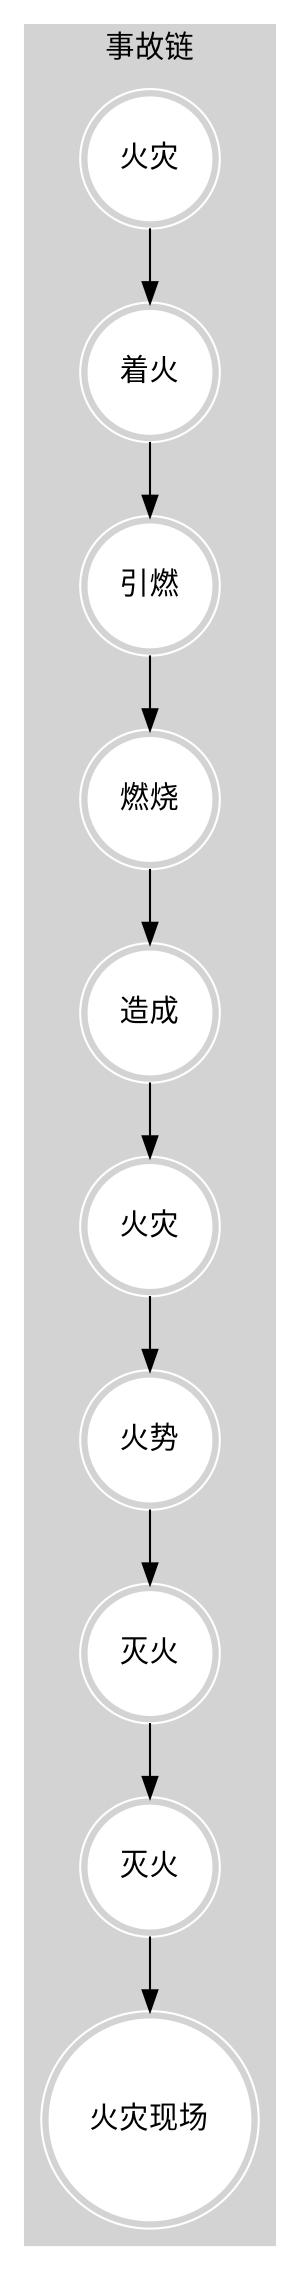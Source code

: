 digraph test_occur_graphviz {
	node [shape=doublecircle]
	subgraph cluster_0 {
		node [color=white style=filled]
		color=lightgrey fontname=SimHei label="事故链" style=filled
		occur1 [label="火灾" fontname=SimHei]
		occur2 [label="着火" fontname=SimHei]
		occur3 [label="引燃" fontname=SimHei]
		occur4 [label="燃烧" fontname=SimHei]
		occur5 [label="造成" fontname=SimHei]
		occur6 [label="火灾" fontname=SimHei]
		occur7 [label="火势" fontname=SimHei]
		occur8 [label="灭火" fontname=SimHei]
		occur9 [label="灭火" fontname=SimHei]
		occur10 [label="火灾现场" fontname=SimHei]
		occur1 -> occur2
		occur2 -> occur3
		occur3 -> occur4
		occur4 -> occur5
		occur5 -> occur6
		occur6 -> occur7
		occur7 -> occur8
		occur8 -> occur9
		occur9 -> occur10
	}
	node [shape=box]
}
